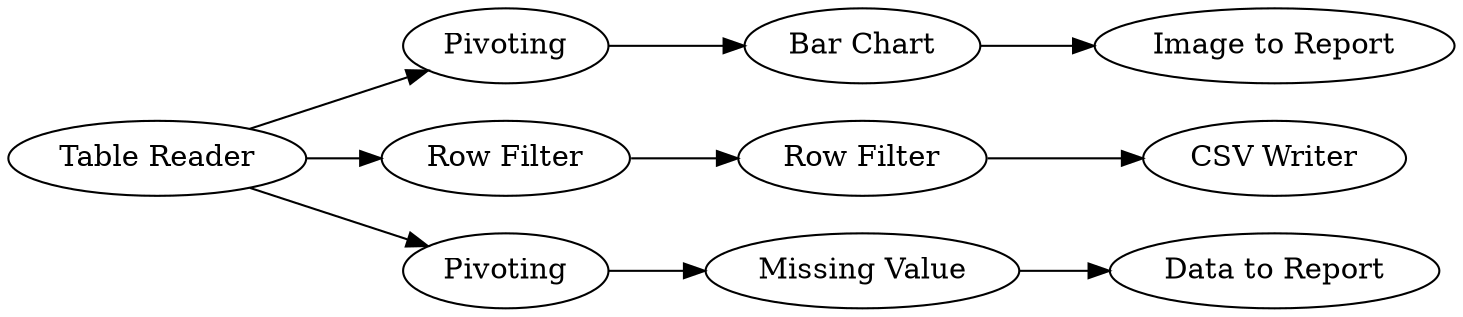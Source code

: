 digraph {
	16 -> 15
	20 -> 10
	14 -> 17
	20 -> 13
	11 -> 19
	13 -> 14
	15 -> 18
	20 -> 16
	10 -> 11
	16 [label=Pivoting]
	13 [label=Pivoting]
	20 [label="Table Reader"]
	11 [label="Row Filter"]
	18 [label="Image to Report"]
	15 [label="Bar Chart"]
	14 [label="Missing Value"]
	17 [label="Data to Report"]
	10 [label="Row Filter"]
	19 [label="CSV Writer"]
	rankdir=LR
}
